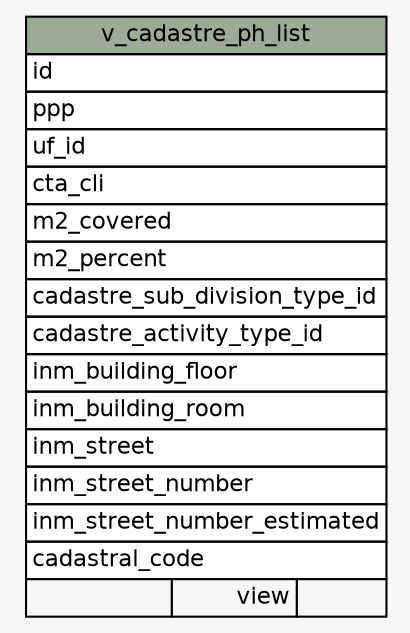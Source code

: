 // dot 2.38.0 on Linux 4.10.0-32-generic
digraph "v_cadastre_ph_list" {
  graph [
    rankdir="RL"
    bgcolor="#f7f7f7"
  ];
  node [
    fontname="Helvetica"
    fontsize="11"
    shape="plaintext"
  ];
  edge [
    arrowsize="0.8"
  ];
  "v_cadastre_ph_list" [
    label=<
    <TABLE BORDER="0" CELLBORDER="1" CELLSPACING="0" BGCOLOR="#ffffff">
      <TR><TD PORT="v_cadastre_ph_list.heading" COLSPAN="3" BGCOLOR="#9bab96" ALIGN="CENTER">v_cadastre_ph_list</TD></TR>
      <TR><TD PORT="id" COLSPAN="3" ALIGN="LEFT">id</TD></TR>
      <TR><TD PORT="ppp" COLSPAN="3" ALIGN="LEFT">ppp</TD></TR>
      <TR><TD PORT="uf_id" COLSPAN="3" ALIGN="LEFT">uf_id</TD></TR>
      <TR><TD PORT="cta_cli" COLSPAN="3" ALIGN="LEFT">cta_cli</TD></TR>
      <TR><TD PORT="m2_covered" COLSPAN="3" ALIGN="LEFT">m2_covered</TD></TR>
      <TR><TD PORT="m2_percent" COLSPAN="3" ALIGN="LEFT">m2_percent</TD></TR>
      <TR><TD PORT="cadastre_sub_division_type_id" COLSPAN="3" ALIGN="LEFT">cadastre_sub_division_type_id</TD></TR>
      <TR><TD PORT="cadastre_activity_type_id" COLSPAN="3" ALIGN="LEFT">cadastre_activity_type_id</TD></TR>
      <TR><TD PORT="inm_building_floor" COLSPAN="3" ALIGN="LEFT">inm_building_floor</TD></TR>
      <TR><TD PORT="inm_building_room" COLSPAN="3" ALIGN="LEFT">inm_building_room</TD></TR>
      <TR><TD PORT="inm_street" COLSPAN="3" ALIGN="LEFT">inm_street</TD></TR>
      <TR><TD PORT="inm_street_number" COLSPAN="3" ALIGN="LEFT">inm_street_number</TD></TR>
      <TR><TD PORT="inm_street_number_estimated" COLSPAN="3" ALIGN="LEFT">inm_street_number_estimated</TD></TR>
      <TR><TD PORT="cadastral_code" COLSPAN="3" ALIGN="LEFT">cadastral_code</TD></TR>
      <TR><TD ALIGN="LEFT" BGCOLOR="#f7f7f7">  </TD><TD ALIGN="RIGHT" BGCOLOR="#f7f7f7">view</TD><TD ALIGN="RIGHT" BGCOLOR="#f7f7f7">  </TD></TR>
    </TABLE>>
    URL="tables/v_cadastre_ph_list.html#"
    tooltip="v_cadastre_ph_list"
  ];
}
